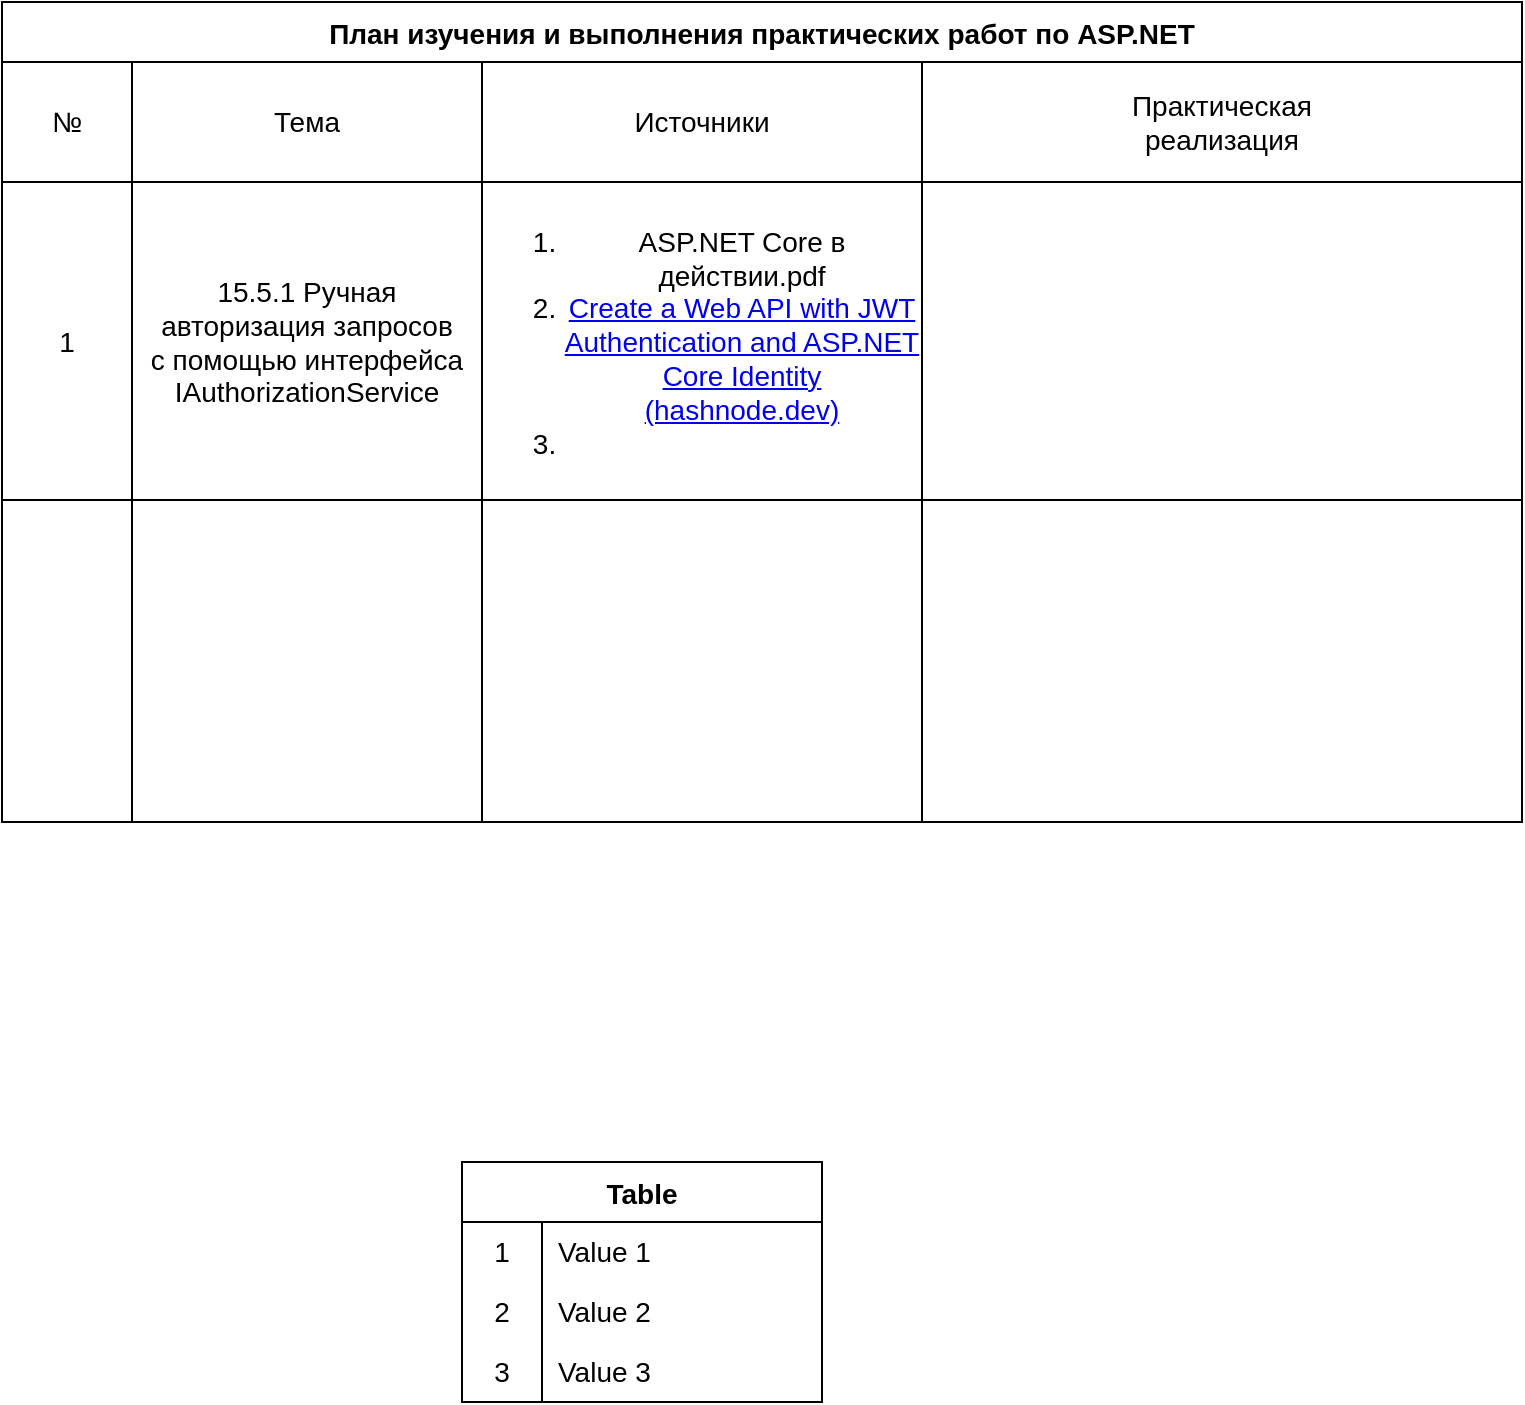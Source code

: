 <mxfile version="20.7.4" type="device"><diagram id="C5RBs43oDa-KdzZeNtuy" name="Page-1"><mxGraphModel dx="1098" dy="1977" grid="1" gridSize="10" guides="1" tooltips="1" connect="1" arrows="1" fold="1" page="1" pageScale="1" pageWidth="827" pageHeight="1169" math="0" shadow="0"><root><mxCell id="WIyWlLk6GJQsqaUBKTNV-0"/><mxCell id="WIyWlLk6GJQsqaUBKTNV-1" parent="WIyWlLk6GJQsqaUBKTNV-0"/><mxCell id="ifVdjDxlQfXZ7DILd1uc-169" value="План изучения и выполнения практических работ по ASP.NET" style="shape=table;startSize=30;container=1;collapsible=0;childLayout=tableLayout;fontStyle=1;align=center;rounded=0;shadow=0;glass=0;labelBackgroundColor=none;labelBorderColor=none;comic=0;sketch=0;pointerEvents=1;strokeColor=default;fontSize=14;fontColor=default;fillColor=default;html=0;" vertex="1" parent="WIyWlLk6GJQsqaUBKTNV-1"><mxGeometry x="40" y="-1120" width="760" height="410" as="geometry"/></mxCell><mxCell id="ifVdjDxlQfXZ7DILd1uc-170" value="" style="shape=tableRow;horizontal=0;startSize=0;swimlaneHead=0;swimlaneBody=0;top=0;left=0;bottom=0;right=0;collapsible=0;dropTarget=0;fillColor=none;points=[[0,0.5],[1,0.5]];portConstraint=eastwest;rounded=0;shadow=0;glass=0;labelBackgroundColor=none;labelBorderColor=none;comic=0;sketch=0;pointerEvents=1;strokeColor=default;fontSize=14;fontColor=default;html=0;" vertex="1" parent="ifVdjDxlQfXZ7DILd1uc-169"><mxGeometry y="30" width="760" height="60" as="geometry"/></mxCell><mxCell id="ifVdjDxlQfXZ7DILd1uc-171" value="№" style="shape=partialRectangle;html=1;whiteSpace=wrap;connectable=0;fillColor=none;top=0;left=0;bottom=0;right=0;overflow=hidden;rounded=0;shadow=0;glass=0;labelBackgroundColor=none;labelBorderColor=none;comic=0;sketch=0;pointerEvents=1;strokeColor=default;fontSize=14;fontColor=default;" vertex="1" parent="ifVdjDxlQfXZ7DILd1uc-170"><mxGeometry width="65" height="60" as="geometry"><mxRectangle width="65" height="60" as="alternateBounds"/></mxGeometry></mxCell><mxCell id="ifVdjDxlQfXZ7DILd1uc-172" value="Тема" style="shape=partialRectangle;html=1;whiteSpace=wrap;connectable=0;fillColor=none;top=0;left=0;bottom=0;right=0;overflow=hidden;rounded=0;shadow=0;glass=0;labelBackgroundColor=none;labelBorderColor=none;comic=0;sketch=0;pointerEvents=1;strokeColor=default;fontSize=14;fontColor=default;" vertex="1" parent="ifVdjDxlQfXZ7DILd1uc-170"><mxGeometry x="65" width="175" height="60" as="geometry"><mxRectangle width="175" height="60" as="alternateBounds"/></mxGeometry></mxCell><mxCell id="ifVdjDxlQfXZ7DILd1uc-173" value="Источники" style="shape=partialRectangle;html=1;whiteSpace=wrap;connectable=0;fillColor=none;top=0;left=0;bottom=0;right=0;overflow=hidden;rounded=0;shadow=0;glass=0;labelBackgroundColor=none;labelBorderColor=none;comic=0;sketch=0;pointerEvents=1;strokeColor=default;fontSize=14;fontColor=default;" vertex="1" parent="ifVdjDxlQfXZ7DILd1uc-170"><mxGeometry x="240" width="220" height="60" as="geometry"><mxRectangle width="220" height="60" as="alternateBounds"/></mxGeometry></mxCell><mxCell id="ifVdjDxlQfXZ7DILd1uc-185" value="Практическая&lt;br&gt;реализация" style="shape=partialRectangle;html=1;whiteSpace=wrap;connectable=0;fillColor=none;top=0;left=0;bottom=0;right=0;overflow=hidden;rounded=0;shadow=0;glass=0;labelBackgroundColor=none;labelBorderColor=none;comic=0;sketch=0;pointerEvents=1;strokeColor=default;fontSize=14;fontColor=default;" vertex="1" parent="ifVdjDxlQfXZ7DILd1uc-170"><mxGeometry x="460" width="300" height="60" as="geometry"><mxRectangle width="300" height="60" as="alternateBounds"/></mxGeometry></mxCell><mxCell id="ifVdjDxlQfXZ7DILd1uc-174" value="" style="shape=tableRow;horizontal=0;startSize=0;swimlaneHead=0;swimlaneBody=0;top=0;left=0;bottom=0;right=0;collapsible=0;dropTarget=0;fillColor=none;points=[[0,0.5],[1,0.5]];portConstraint=eastwest;rounded=0;shadow=0;glass=0;labelBackgroundColor=none;labelBorderColor=none;comic=0;sketch=0;pointerEvents=1;strokeColor=default;fontSize=14;fontColor=default;html=0;" vertex="1" parent="ifVdjDxlQfXZ7DILd1uc-169"><mxGeometry y="90" width="760" height="159" as="geometry"/></mxCell><mxCell id="ifVdjDxlQfXZ7DILd1uc-175" value="1" style="shape=partialRectangle;html=1;whiteSpace=wrap;connectable=0;fillColor=none;top=0;left=0;bottom=0;right=0;overflow=hidden;rounded=0;shadow=0;glass=0;labelBackgroundColor=none;labelBorderColor=none;comic=0;sketch=0;pointerEvents=1;strokeColor=default;fontSize=14;fontColor=default;" vertex="1" parent="ifVdjDxlQfXZ7DILd1uc-174"><mxGeometry width="65" height="159" as="geometry"><mxRectangle width="65" height="159" as="alternateBounds"/></mxGeometry></mxCell><mxCell id="ifVdjDxlQfXZ7DILd1uc-176" value="15.5.1 Ручная авторизация запросов с&amp;nbsp;помощью интерфейса &lt;br/&gt;IAuthorizationService" style="shape=partialRectangle;html=1;whiteSpace=wrap;connectable=0;fillColor=none;top=0;left=0;bottom=0;right=0;overflow=hidden;rounded=0;shadow=0;glass=0;labelBackgroundColor=none;labelBorderColor=none;comic=0;sketch=0;pointerEvents=1;strokeColor=default;fontSize=14;fontColor=default;" vertex="1" parent="ifVdjDxlQfXZ7DILd1uc-174"><mxGeometry x="65" width="175" height="159" as="geometry"><mxRectangle width="175" height="159" as="alternateBounds"/></mxGeometry></mxCell><mxCell id="ifVdjDxlQfXZ7DILd1uc-177" value="&lt;ol&gt;&lt;li&gt;ASP.NET Core в действии.pdf&lt;br&gt;&lt;/li&gt;&lt;li&gt;&lt;a href=&quot;https://memorycrypt.hashnode.dev/create-a-web-api-with-jwt-authentication-and-aspnet-core-identity&quot;&gt;Create a Web API with JWT Authentication and ASP.NET Core Identity (hashnode.dev)&lt;/a&gt;&lt;br&gt;&lt;/li&gt;&lt;li&gt;&lt;br&gt;&lt;/li&gt;&lt;/ol&gt;" style="shape=partialRectangle;html=1;whiteSpace=wrap;connectable=0;fillColor=none;top=0;left=0;bottom=0;right=0;overflow=hidden;rounded=0;shadow=0;glass=0;labelBackgroundColor=none;labelBorderColor=none;comic=0;sketch=0;pointerEvents=1;strokeColor=default;fontSize=14;fontColor=default;" vertex="1" parent="ifVdjDxlQfXZ7DILd1uc-174"><mxGeometry x="240" width="220" height="159" as="geometry"><mxRectangle width="220" height="159" as="alternateBounds"/></mxGeometry></mxCell><mxCell id="ifVdjDxlQfXZ7DILd1uc-186" value="&lt;table&gt;&lt;tbody&gt;&lt;tr&gt;&lt;td&gt;&lt;br&gt;&lt;/td&gt;&lt;td&gt;&lt;br&gt;&lt;/td&gt;&lt;/tr&gt;&lt;tr&gt;&lt;td&gt;&lt;br&gt;&lt;/td&gt;&lt;td&gt;&lt;br&gt;&lt;/td&gt;&lt;/tr&gt;&lt;/tbody&gt;&lt;/table&gt;" style="shape=partialRectangle;html=1;whiteSpace=wrap;connectable=0;fillColor=none;top=0;left=0;bottom=0;right=0;overflow=hidden;rounded=0;shadow=0;glass=0;labelBackgroundColor=none;labelBorderColor=none;comic=0;sketch=0;pointerEvents=1;strokeColor=default;fontSize=14;fontColor=default;align=left;" vertex="1" parent="ifVdjDxlQfXZ7DILd1uc-174"><mxGeometry x="460" width="300" height="159" as="geometry"><mxRectangle width="300" height="159" as="alternateBounds"/></mxGeometry></mxCell><mxCell id="ifVdjDxlQfXZ7DILd1uc-178" value="" style="shape=tableRow;horizontal=0;startSize=0;swimlaneHead=0;swimlaneBody=0;top=0;left=0;bottom=0;right=0;collapsible=0;dropTarget=0;fillColor=none;points=[[0,0.5],[1,0.5]];portConstraint=eastwest;rounded=0;shadow=0;glass=0;labelBackgroundColor=none;labelBorderColor=none;comic=0;sketch=0;pointerEvents=1;strokeColor=default;fontSize=14;fontColor=default;html=0;" vertex="1" parent="ifVdjDxlQfXZ7DILd1uc-169"><mxGeometry y="249" width="760" height="161" as="geometry"/></mxCell><mxCell id="ifVdjDxlQfXZ7DILd1uc-179" value="" style="shape=partialRectangle;html=1;whiteSpace=wrap;connectable=0;fillColor=none;top=0;left=0;bottom=0;right=0;overflow=hidden;rounded=0;shadow=0;glass=0;labelBackgroundColor=none;labelBorderColor=none;comic=0;sketch=0;pointerEvents=1;strokeColor=default;fontSize=14;fontColor=default;" vertex="1" parent="ifVdjDxlQfXZ7DILd1uc-178"><mxGeometry width="65" height="161" as="geometry"><mxRectangle width="65" height="161" as="alternateBounds"/></mxGeometry></mxCell><mxCell id="ifVdjDxlQfXZ7DILd1uc-180" value="" style="shape=partialRectangle;html=1;whiteSpace=wrap;connectable=0;fillColor=none;top=0;left=0;bottom=0;right=0;overflow=hidden;rounded=0;shadow=0;glass=0;labelBackgroundColor=none;labelBorderColor=none;comic=0;sketch=0;pointerEvents=1;strokeColor=default;fontSize=14;fontColor=default;" vertex="1" parent="ifVdjDxlQfXZ7DILd1uc-178"><mxGeometry x="65" width="175" height="161" as="geometry"><mxRectangle width="175" height="161" as="alternateBounds"/></mxGeometry></mxCell><mxCell id="ifVdjDxlQfXZ7DILd1uc-181" value="" style="shape=partialRectangle;html=1;whiteSpace=wrap;connectable=0;fillColor=none;top=0;left=0;bottom=0;right=0;overflow=hidden;rounded=0;shadow=0;glass=0;labelBackgroundColor=none;labelBorderColor=none;comic=0;sketch=0;pointerEvents=1;strokeColor=default;fontSize=14;fontColor=default;" vertex="1" parent="ifVdjDxlQfXZ7DILd1uc-178"><mxGeometry x="240" width="220" height="161" as="geometry"><mxRectangle width="220" height="161" as="alternateBounds"/></mxGeometry></mxCell><mxCell id="ifVdjDxlQfXZ7DILd1uc-187" style="shape=partialRectangle;html=1;whiteSpace=wrap;connectable=0;fillColor=none;top=0;left=0;bottom=0;right=0;overflow=hidden;rounded=0;shadow=0;glass=0;labelBackgroundColor=none;labelBorderColor=none;comic=0;sketch=0;pointerEvents=1;strokeColor=default;fontSize=14;fontColor=default;" vertex="1" parent="ifVdjDxlQfXZ7DILd1uc-178"><mxGeometry x="460" width="300" height="161" as="geometry"><mxRectangle width="300" height="161" as="alternateBounds"/></mxGeometry></mxCell><mxCell id="ifVdjDxlQfXZ7DILd1uc-193" value="Table" style="shape=table;startSize=30;container=1;collapsible=0;childLayout=tableLayout;fixedRows=1;rowLines=0;fontStyle=1;rounded=0;shadow=0;glass=0;labelBackgroundColor=none;labelBorderColor=none;comic=0;sketch=0;pointerEvents=1;strokeColor=default;fontSize=14;fontColor=#000000;fillColor=default;html=0;" vertex="1" parent="WIyWlLk6GJQsqaUBKTNV-1"><mxGeometry x="270" y="-540" width="180" height="120" as="geometry"/></mxCell><mxCell id="ifVdjDxlQfXZ7DILd1uc-194" value="" style="shape=tableRow;horizontal=0;startSize=0;swimlaneHead=0;swimlaneBody=0;top=0;left=0;bottom=0;right=0;collapsible=0;dropTarget=0;fillColor=none;points=[[0,0.5],[1,0.5]];portConstraint=eastwest;rounded=0;shadow=0;glass=0;labelBackgroundColor=none;labelBorderColor=none;comic=0;sketch=0;pointerEvents=1;strokeColor=default;fontSize=14;fontColor=#000000;html=0;" vertex="1" parent="ifVdjDxlQfXZ7DILd1uc-193"><mxGeometry y="30" width="180" height="30" as="geometry"/></mxCell><mxCell id="ifVdjDxlQfXZ7DILd1uc-195" value="1" style="shape=partialRectangle;html=1;whiteSpace=wrap;connectable=0;fillColor=none;top=0;left=0;bottom=0;right=0;overflow=hidden;pointerEvents=1;rounded=0;shadow=0;glass=0;labelBackgroundColor=none;labelBorderColor=none;comic=0;sketch=0;strokeColor=default;fontSize=14;fontColor=#000000;" vertex="1" parent="ifVdjDxlQfXZ7DILd1uc-194"><mxGeometry width="40" height="30" as="geometry"><mxRectangle width="40" height="30" as="alternateBounds"/></mxGeometry></mxCell><mxCell id="ifVdjDxlQfXZ7DILd1uc-196" value="Value 1" style="shape=partialRectangle;html=1;whiteSpace=wrap;connectable=0;fillColor=none;top=0;left=0;bottom=0;right=0;align=left;spacingLeft=6;overflow=hidden;rounded=0;shadow=0;glass=0;labelBackgroundColor=none;labelBorderColor=none;comic=0;sketch=0;pointerEvents=1;strokeColor=default;fontSize=14;fontColor=#000000;" vertex="1" parent="ifVdjDxlQfXZ7DILd1uc-194"><mxGeometry x="40" width="140" height="30" as="geometry"><mxRectangle width="140" height="30" as="alternateBounds"/></mxGeometry></mxCell><mxCell id="ifVdjDxlQfXZ7DILd1uc-197" value="" style="shape=tableRow;horizontal=0;startSize=0;swimlaneHead=0;swimlaneBody=0;top=0;left=0;bottom=0;right=0;collapsible=0;dropTarget=0;fillColor=none;points=[[0,0.5],[1,0.5]];portConstraint=eastwest;rounded=0;shadow=0;glass=0;labelBackgroundColor=none;labelBorderColor=none;comic=0;sketch=0;pointerEvents=1;strokeColor=default;fontSize=14;fontColor=#000000;html=0;" vertex="1" parent="ifVdjDxlQfXZ7DILd1uc-193"><mxGeometry y="60" width="180" height="30" as="geometry"/></mxCell><mxCell id="ifVdjDxlQfXZ7DILd1uc-198" value="2" style="shape=partialRectangle;html=1;whiteSpace=wrap;connectable=0;fillColor=none;top=0;left=0;bottom=0;right=0;overflow=hidden;rounded=0;shadow=0;glass=0;labelBackgroundColor=none;labelBorderColor=none;comic=0;sketch=0;pointerEvents=1;strokeColor=default;fontSize=14;fontColor=#000000;" vertex="1" parent="ifVdjDxlQfXZ7DILd1uc-197"><mxGeometry width="40" height="30" as="geometry"><mxRectangle width="40" height="30" as="alternateBounds"/></mxGeometry></mxCell><mxCell id="ifVdjDxlQfXZ7DILd1uc-199" value="Value 2" style="shape=partialRectangle;html=1;whiteSpace=wrap;connectable=0;fillColor=none;top=0;left=0;bottom=0;right=0;align=left;spacingLeft=6;overflow=hidden;rounded=0;shadow=0;glass=0;labelBackgroundColor=none;labelBorderColor=none;comic=0;sketch=0;pointerEvents=1;strokeColor=default;fontSize=14;fontColor=#000000;" vertex="1" parent="ifVdjDxlQfXZ7DILd1uc-197"><mxGeometry x="40" width="140" height="30" as="geometry"><mxRectangle width="140" height="30" as="alternateBounds"/></mxGeometry></mxCell><mxCell id="ifVdjDxlQfXZ7DILd1uc-200" value="" style="shape=tableRow;horizontal=0;startSize=0;swimlaneHead=0;swimlaneBody=0;top=0;left=0;bottom=0;right=0;collapsible=0;dropTarget=0;fillColor=none;points=[[0,0.5],[1,0.5]];portConstraint=eastwest;rounded=0;shadow=0;glass=0;labelBackgroundColor=none;labelBorderColor=none;comic=0;sketch=0;pointerEvents=1;strokeColor=default;fontSize=14;fontColor=#000000;html=0;" vertex="1" parent="ifVdjDxlQfXZ7DILd1uc-193"><mxGeometry y="90" width="180" height="30" as="geometry"/></mxCell><mxCell id="ifVdjDxlQfXZ7DILd1uc-201" value="3" style="shape=partialRectangle;html=1;whiteSpace=wrap;connectable=0;fillColor=none;top=0;left=0;bottom=0;right=0;overflow=hidden;rounded=0;shadow=0;glass=0;labelBackgroundColor=none;labelBorderColor=none;comic=0;sketch=0;pointerEvents=1;strokeColor=default;fontSize=14;fontColor=#000000;" vertex="1" parent="ifVdjDxlQfXZ7DILd1uc-200"><mxGeometry width="40" height="30" as="geometry"><mxRectangle width="40" height="30" as="alternateBounds"/></mxGeometry></mxCell><mxCell id="ifVdjDxlQfXZ7DILd1uc-202" value="Value 3" style="shape=partialRectangle;html=1;whiteSpace=wrap;connectable=0;fillColor=none;top=0;left=0;bottom=0;right=0;align=left;spacingLeft=6;overflow=hidden;rounded=0;shadow=0;glass=0;labelBackgroundColor=none;labelBorderColor=none;comic=0;sketch=0;pointerEvents=1;strokeColor=default;fontSize=14;fontColor=#000000;" vertex="1" parent="ifVdjDxlQfXZ7DILd1uc-200"><mxGeometry x="40" width="140" height="30" as="geometry"><mxRectangle width="140" height="30" as="alternateBounds"/></mxGeometry></mxCell></root></mxGraphModel></diagram></mxfile>